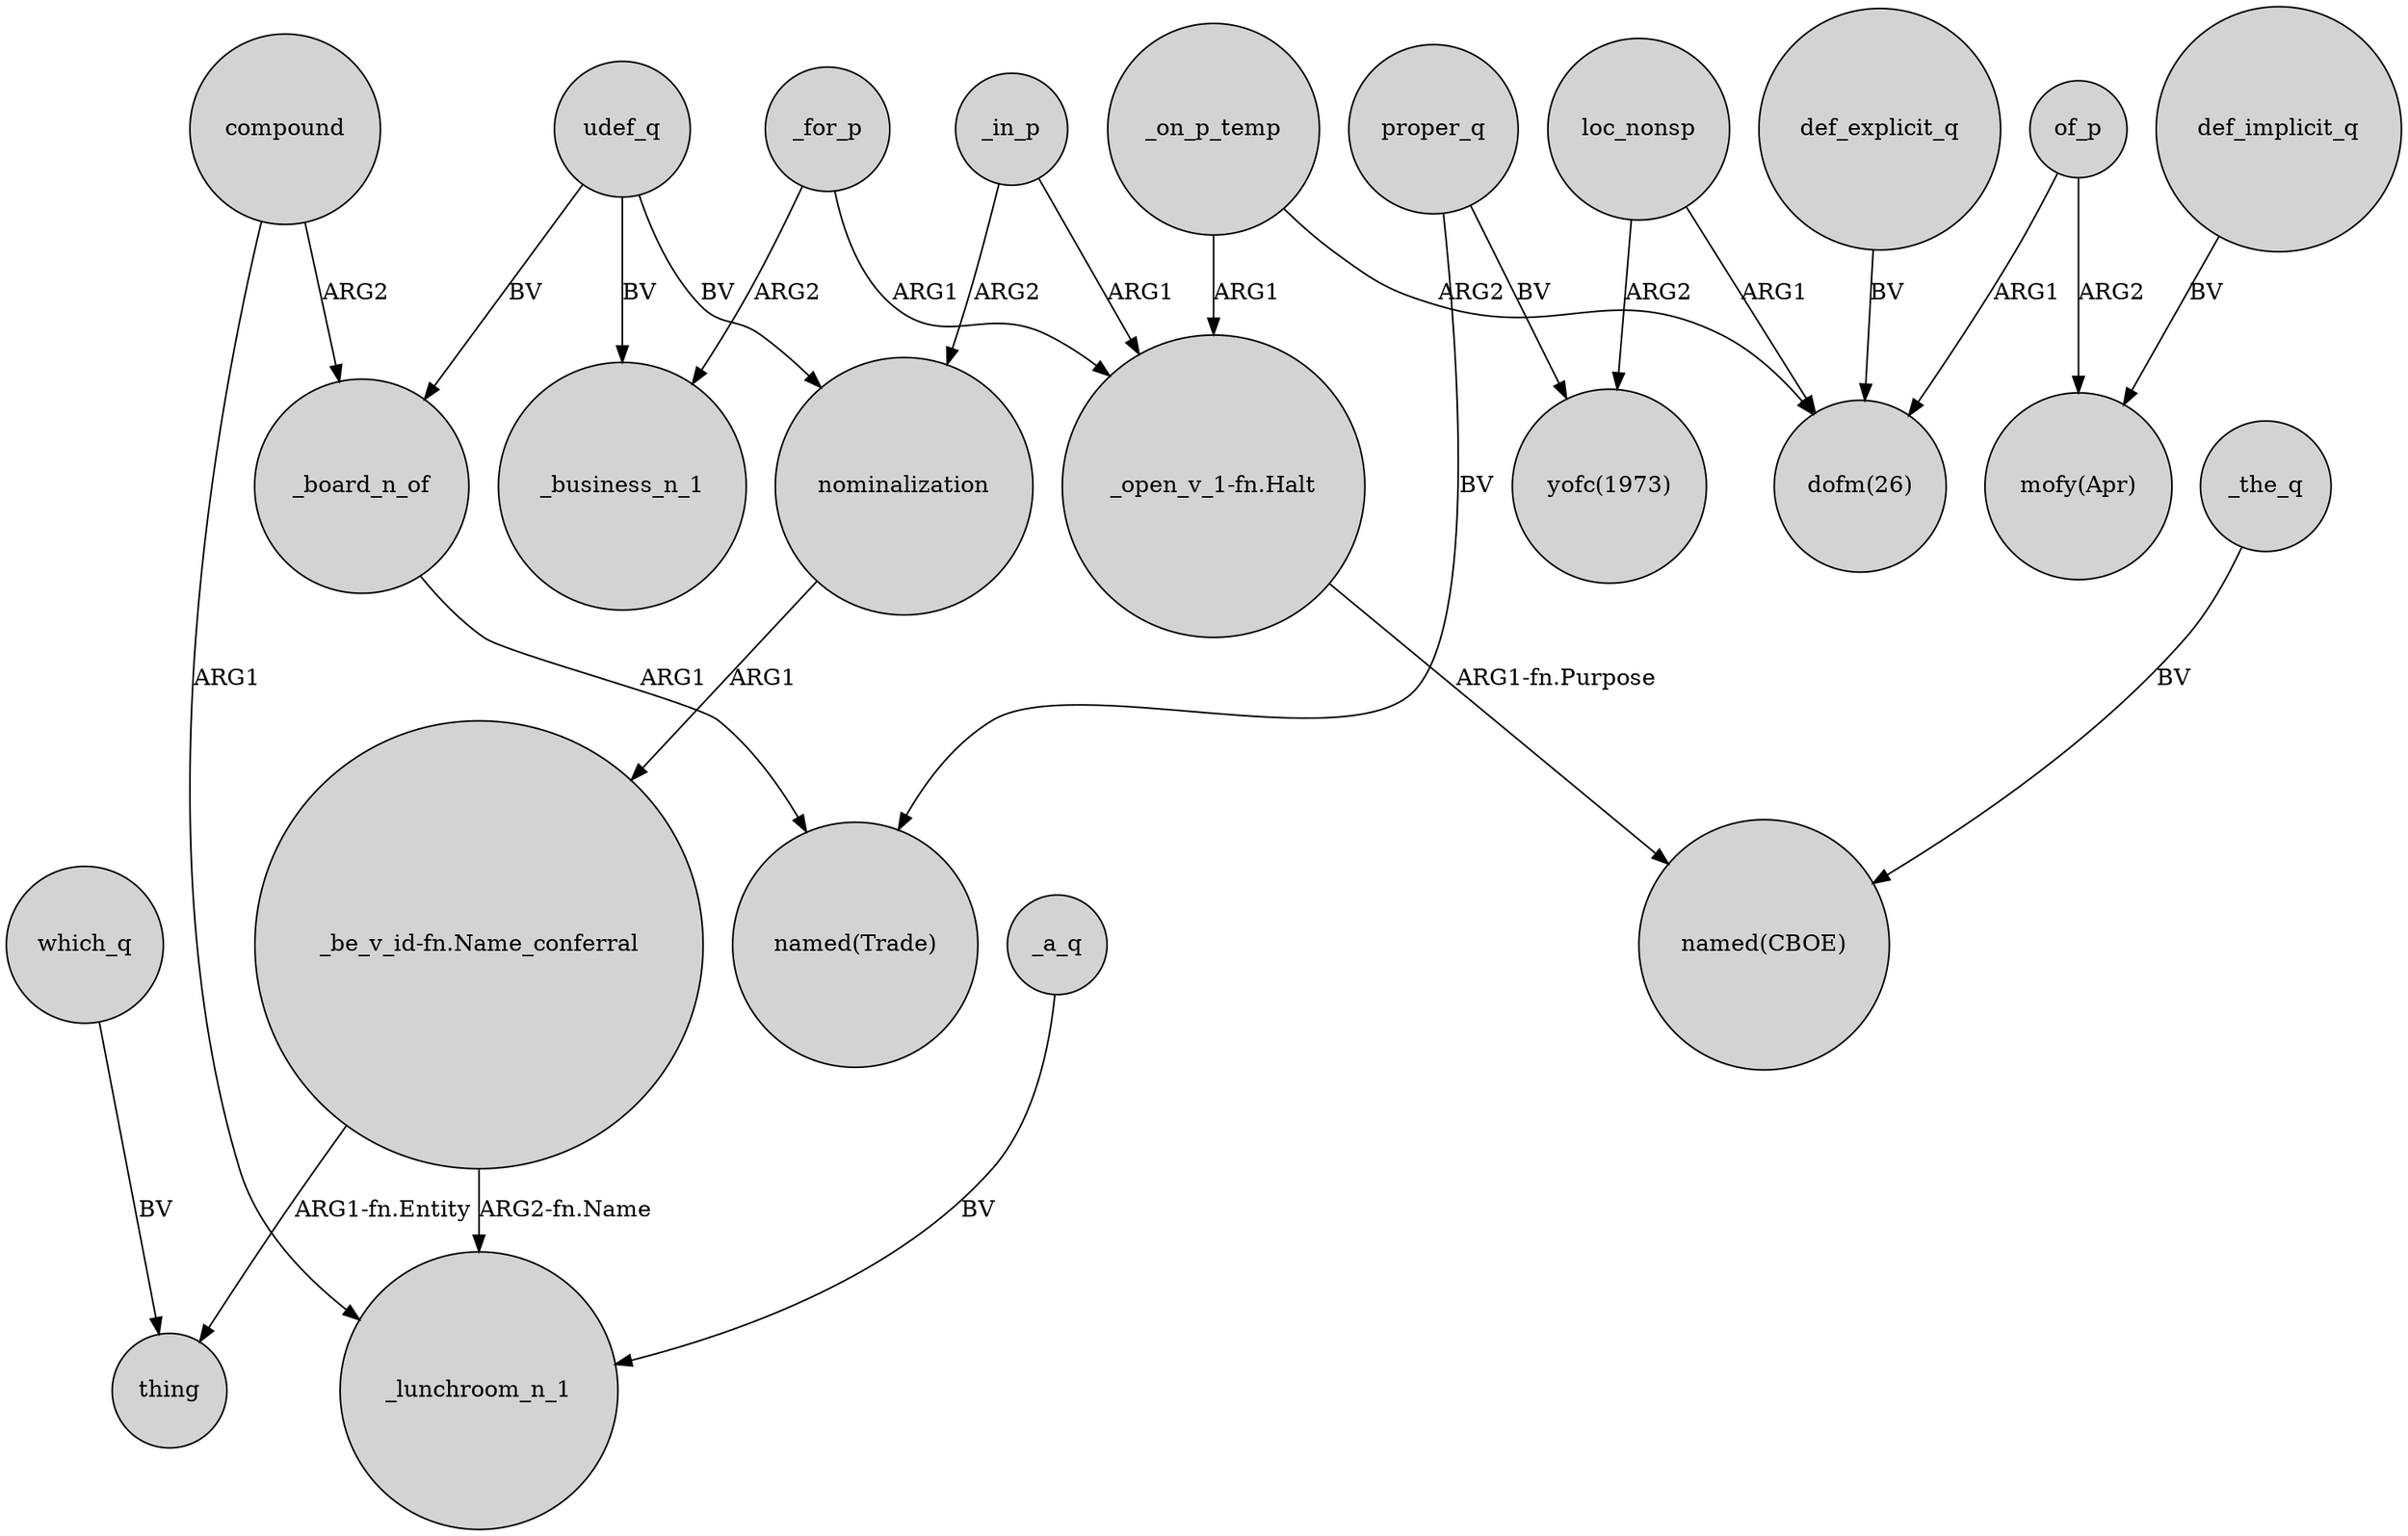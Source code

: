 digraph {
	node [shape=circle style=filled]
	_for_p -> _business_n_1 [label=ARG2]
	_for_p -> "_open_v_1-fn.Halt" [label=ARG1]
	def_implicit_q -> "mofy(Apr)" [label=BV]
	of_p -> "mofy(Apr)" [label=ARG2]
	of_p -> "dofm(26)" [label=ARG1]
	nominalization -> "_be_v_id-fn.Name_conferral" [label=ARG1]
	proper_q -> "yofc(1973)" [label=BV]
	udef_q -> nominalization [label=BV]
	which_q -> thing [label=BV]
	udef_q -> _business_n_1 [label=BV]
	_a_q -> _lunchroom_n_1 [label=BV]
	loc_nonsp -> "yofc(1973)" [label=ARG2]
	"_be_v_id-fn.Name_conferral" -> _lunchroom_n_1 [label="ARG2-fn.Name"]
	"_open_v_1-fn.Halt" -> "named(CBOE)" [label="ARG1-fn.Purpose"]
	proper_q -> "named(Trade)" [label=BV]
	_the_q -> "named(CBOE)" [label=BV]
	udef_q -> _board_n_of [label=BV]
	"_be_v_id-fn.Name_conferral" -> thing [label="ARG1-fn.Entity"]
	compound -> _lunchroom_n_1 [label=ARG1]
	compound -> _board_n_of [label=ARG2]
	_on_p_temp -> "_open_v_1-fn.Halt" [label=ARG1]
	def_explicit_q -> "dofm(26)" [label=BV]
	_board_n_of -> "named(Trade)" [label=ARG1]
	_in_p -> "_open_v_1-fn.Halt" [label=ARG1]
	_in_p -> nominalization [label=ARG2]
	_on_p_temp -> "dofm(26)" [label=ARG2]
	loc_nonsp -> "dofm(26)" [label=ARG1]
}
